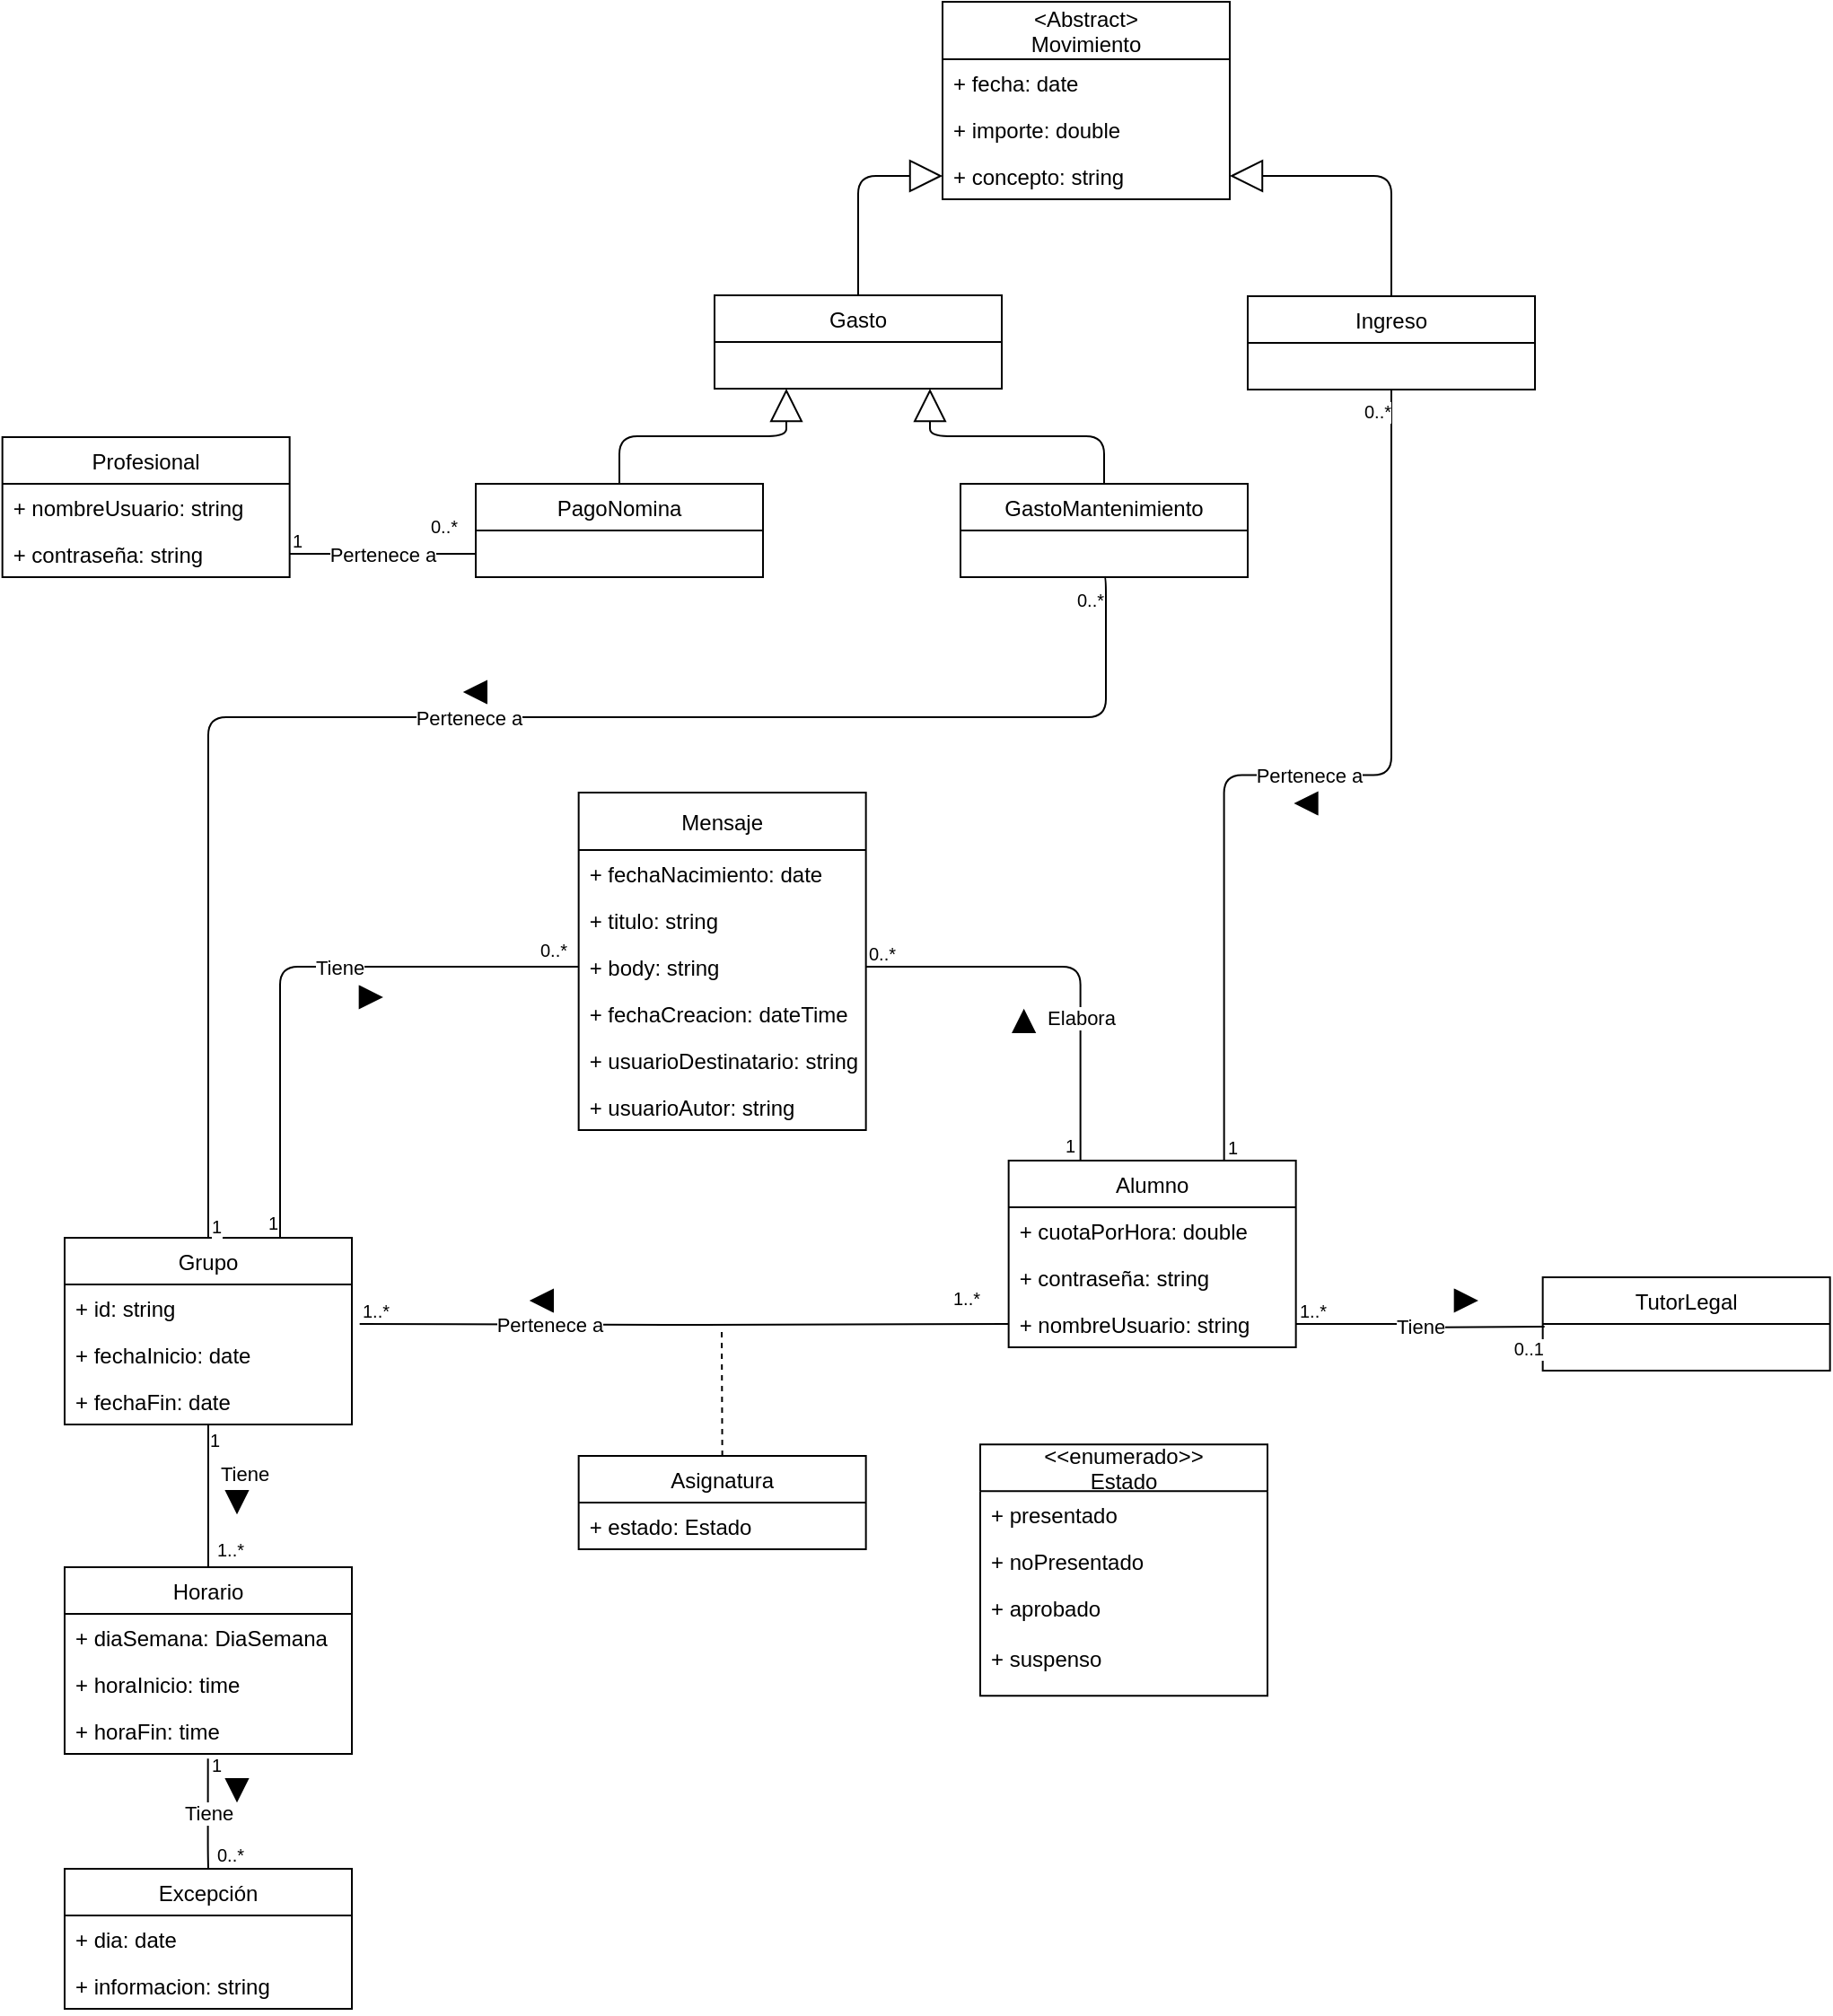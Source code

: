 <mxfile version="12.5.5" type="device"><diagram id="-ycsnL15vyK_JMRTEgi1" name="Page-1"><mxGraphModel dx="1865" dy="580" grid="1" gridSize="10" guides="1" tooltips="1" connect="1" arrows="1" fold="1" page="1" pageScale="1" pageWidth="827" pageHeight="1169" math="0" shadow="0"><root><mxCell id="0"/><mxCell id="1" parent="0"/><mxCell id="RRYUfjLosd6RAKBE6l01-1" value="PagoNomina" style="swimlane;fontStyle=0;childLayout=stackLayout;horizontal=1;startSize=26;fillColor=none;horizontalStack=0;resizeParent=1;resizeParentMax=0;resizeLast=0;collapsible=1;marginBottom=0;" parent="1" vertex="1"><mxGeometry x="109" y="338.5" width="160" height="52" as="geometry"/></mxCell><mxCell id="RRYUfjLosd6RAKBE6l01-2" value="GastoMantenimiento" style="swimlane;fontStyle=0;childLayout=stackLayout;horizontal=1;startSize=26;fillColor=none;horizontalStack=0;resizeParent=1;resizeParentMax=0;resizeLast=0;collapsible=1;marginBottom=0;" parent="1" vertex="1"><mxGeometry x="379" y="338.5" width="160" height="52" as="geometry"/></mxCell><mxCell id="RRYUfjLosd6RAKBE6l01-3" value="Gasto" style="swimlane;fontStyle=0;childLayout=stackLayout;horizontal=1;startSize=26;fillColor=none;horizontalStack=0;resizeParent=1;resizeParentMax=0;resizeLast=0;collapsible=1;marginBottom=0;" parent="1" vertex="1"><mxGeometry x="242" y="233.5" width="160" height="52" as="geometry"/></mxCell><mxCell id="RRYUfjLosd6RAKBE6l01-4" value="Ingreso" style="swimlane;fontStyle=0;childLayout=stackLayout;horizontal=1;startSize=26;fillColor=none;horizontalStack=0;resizeParent=1;resizeParentMax=0;resizeLast=0;collapsible=1;marginBottom=0;" parent="1" vertex="1"><mxGeometry x="539" y="234" width="160" height="52" as="geometry"/></mxCell><mxCell id="RRYUfjLosd6RAKBE6l01-5" value="&lt;Abstract&gt;&#10;Movimiento" style="swimlane;fontStyle=0;childLayout=stackLayout;horizontal=1;startSize=32;fillColor=none;horizontalStack=0;resizeParent=1;resizeParentMax=0;resizeLast=0;collapsible=1;marginBottom=0;" parent="1" vertex="1"><mxGeometry x="369" y="70" width="160" height="110" as="geometry"/></mxCell><mxCell id="RRYUfjLosd6RAKBE6l01-6" value="+ fecha: date" style="text;strokeColor=none;fillColor=none;align=left;verticalAlign=top;spacingLeft=4;spacingRight=4;overflow=hidden;rotatable=0;points=[[0,0.5],[1,0.5]];portConstraint=eastwest;" parent="RRYUfjLosd6RAKBE6l01-5" vertex="1"><mxGeometry y="32" width="160" height="26" as="geometry"/></mxCell><mxCell id="RRYUfjLosd6RAKBE6l01-7" value="+ importe: double" style="text;strokeColor=none;fillColor=none;align=left;verticalAlign=top;spacingLeft=4;spacingRight=4;overflow=hidden;rotatable=0;points=[[0,0.5],[1,0.5]];portConstraint=eastwest;" parent="RRYUfjLosd6RAKBE6l01-5" vertex="1"><mxGeometry y="58" width="160" height="26" as="geometry"/></mxCell><mxCell id="RRYUfjLosd6RAKBE6l01-8" value="+ concepto: string" style="text;strokeColor=none;fillColor=none;align=left;verticalAlign=top;spacingLeft=4;spacingRight=4;overflow=hidden;rotatable=0;points=[[0,0.5],[1,0.5]];portConstraint=eastwest;" parent="RRYUfjLosd6RAKBE6l01-5" vertex="1"><mxGeometry y="84" width="160" height="26" as="geometry"/></mxCell><mxCell id="RRYUfjLosd6RAKBE6l01-9" value="Grupo" style="swimlane;fontStyle=0;childLayout=stackLayout;horizontal=1;startSize=26;fillColor=none;horizontalStack=0;resizeParent=1;resizeParentMax=0;resizeLast=0;collapsible=1;marginBottom=0;" parent="1" vertex="1"><mxGeometry x="-120" y="758.5" width="160" height="104" as="geometry"/></mxCell><mxCell id="RRYUfjLosd6RAKBE6l01-10" value="+ id: string" style="text;strokeColor=none;fillColor=none;align=left;verticalAlign=top;spacingLeft=4;spacingRight=4;overflow=hidden;rotatable=0;points=[[0,0.5],[1,0.5]];portConstraint=eastwest;" parent="RRYUfjLosd6RAKBE6l01-9" vertex="1"><mxGeometry y="26" width="160" height="26" as="geometry"/></mxCell><mxCell id="RRYUfjLosd6RAKBE6l01-11" value="+ fechaInicio: date" style="text;strokeColor=none;fillColor=none;align=left;verticalAlign=top;spacingLeft=4;spacingRight=4;overflow=hidden;rotatable=0;points=[[0,0.5],[1,0.5]];portConstraint=eastwest;" parent="RRYUfjLosd6RAKBE6l01-9" vertex="1"><mxGeometry y="52" width="160" height="26" as="geometry"/></mxCell><mxCell id="RRYUfjLosd6RAKBE6l01-12" value="+ fechaFin: date" style="text;strokeColor=none;fillColor=none;align=left;verticalAlign=top;spacingLeft=4;spacingRight=4;overflow=hidden;rotatable=0;points=[[0,0.5],[1,0.5]];portConstraint=eastwest;" parent="RRYUfjLosd6RAKBE6l01-9" vertex="1"><mxGeometry y="78" width="160" height="26" as="geometry"/></mxCell><mxCell id="RRYUfjLosd6RAKBE6l01-13" value="Horario" style="swimlane;fontStyle=0;childLayout=stackLayout;horizontal=1;startSize=26;fillColor=none;horizontalStack=0;resizeParent=1;resizeParentMax=0;resizeLast=0;collapsible=1;marginBottom=0;" parent="1" vertex="1"><mxGeometry x="-120.0" y="942" width="160" height="104" as="geometry"/></mxCell><mxCell id="RRYUfjLosd6RAKBE6l01-14" value="+ diaSemana: DiaSemana" style="text;strokeColor=none;fillColor=none;align=left;verticalAlign=top;spacingLeft=4;spacingRight=4;overflow=hidden;rotatable=0;points=[[0,0.5],[1,0.5]];portConstraint=eastwest;" parent="RRYUfjLosd6RAKBE6l01-13" vertex="1"><mxGeometry y="26" width="160" height="26" as="geometry"/></mxCell><mxCell id="RRYUfjLosd6RAKBE6l01-15" value="+ horaInicio: time" style="text;strokeColor=none;fillColor=none;align=left;verticalAlign=top;spacingLeft=4;spacingRight=4;overflow=hidden;rotatable=0;points=[[0,0.5],[1,0.5]];portConstraint=eastwest;" parent="RRYUfjLosd6RAKBE6l01-13" vertex="1"><mxGeometry y="52" width="160" height="26" as="geometry"/></mxCell><mxCell id="RRYUfjLosd6RAKBE6l01-16" value="+ horaFin: time" style="text;strokeColor=none;fillColor=none;align=left;verticalAlign=top;spacingLeft=4;spacingRight=4;overflow=hidden;rotatable=0;points=[[0,0.5],[1,0.5]];portConstraint=eastwest;" parent="RRYUfjLosd6RAKBE6l01-13" vertex="1"><mxGeometry y="78" width="160" height="26" as="geometry"/></mxCell><mxCell id="RRYUfjLosd6RAKBE6l01-17" value="Excepción" style="swimlane;fontStyle=0;childLayout=stackLayout;horizontal=1;startSize=26;fillColor=none;horizontalStack=0;resizeParent=1;resizeParentMax=0;resizeLast=0;collapsible=1;marginBottom=0;" parent="1" vertex="1"><mxGeometry x="-120" y="1110" width="160" height="78" as="geometry"/></mxCell><mxCell id="RRYUfjLosd6RAKBE6l01-18" value="+ dia: date" style="text;strokeColor=none;fillColor=none;align=left;verticalAlign=top;spacingLeft=4;spacingRight=4;overflow=hidden;rotatable=0;points=[[0,0.5],[1,0.5]];portConstraint=eastwest;" parent="RRYUfjLosd6RAKBE6l01-17" vertex="1"><mxGeometry y="26" width="160" height="26" as="geometry"/></mxCell><mxCell id="RRYUfjLosd6RAKBE6l01-19" value="+ informacion: string" style="text;strokeColor=none;fillColor=none;align=left;verticalAlign=top;spacingLeft=4;spacingRight=4;overflow=hidden;rotatable=0;points=[[0,0.5],[1,0.5]];portConstraint=eastwest;" parent="RRYUfjLosd6RAKBE6l01-17" vertex="1"><mxGeometry y="52" width="160" height="26" as="geometry"/></mxCell><mxCell id="RRYUfjLosd6RAKBE6l01-20" value="Alumno" style="swimlane;fontStyle=0;childLayout=stackLayout;horizontal=1;startSize=26;fillColor=none;horizontalStack=0;resizeParent=1;resizeParentMax=0;resizeLast=0;collapsible=1;marginBottom=0;" parent="1" vertex="1"><mxGeometry x="405.83" y="715.5" width="160" height="104" as="geometry"/></mxCell><mxCell id="RRYUfjLosd6RAKBE6l01-21" value="+ cuotaPorHora: double" style="text;strokeColor=none;fillColor=none;align=left;verticalAlign=top;spacingLeft=4;spacingRight=4;overflow=hidden;rotatable=0;points=[[0,0.5],[1,0.5]];portConstraint=eastwest;" parent="RRYUfjLosd6RAKBE6l01-20" vertex="1"><mxGeometry y="26" width="160" height="26" as="geometry"/></mxCell><mxCell id="RRYUfjLosd6RAKBE6l01-22" value="+ contraseña: string" style="text;strokeColor=none;fillColor=none;align=left;verticalAlign=top;spacingLeft=4;spacingRight=4;overflow=hidden;rotatable=0;points=[[0,0.5],[1,0.5]];portConstraint=eastwest;" parent="RRYUfjLosd6RAKBE6l01-20" vertex="1"><mxGeometry y="52" width="160" height="26" as="geometry"/></mxCell><mxCell id="RRYUfjLosd6RAKBE6l01-23" value="+ nombreUsuario: string" style="text;strokeColor=none;fillColor=none;align=left;verticalAlign=top;spacingLeft=4;spacingRight=4;overflow=hidden;rotatable=0;points=[[0,0.5],[1,0.5]];portConstraint=eastwest;" parent="RRYUfjLosd6RAKBE6l01-20" vertex="1"><mxGeometry y="78" width="160" height="26" as="geometry"/></mxCell><mxCell id="RRYUfjLosd6RAKBE6l01-24" value="TutorLegal" style="swimlane;fontStyle=0;childLayout=stackLayout;horizontal=1;startSize=26;fillColor=none;horizontalStack=0;resizeParent=1;resizeParentMax=0;resizeLast=0;collapsible=1;marginBottom=0;" parent="1" vertex="1"><mxGeometry x="703.33" y="780.5" width="160" height="52" as="geometry"/></mxCell><mxCell id="RRYUfjLosd6RAKBE6l01-25" value="Mensaje" style="swimlane;fontStyle=0;childLayout=stackLayout;horizontal=1;startSize=32;fillColor=none;horizontalStack=0;resizeParent=1;resizeParentMax=0;resizeLast=0;collapsible=1;marginBottom=0;" parent="1" vertex="1"><mxGeometry x="166.33" y="510.5" width="160" height="188" as="geometry"/></mxCell><mxCell id="RRYUfjLosd6RAKBE6l01-26" value="+ fechaNacimiento: date" style="text;strokeColor=none;fillColor=none;align=left;verticalAlign=top;spacingLeft=4;spacingRight=4;overflow=hidden;rotatable=0;points=[[0,0.5],[1,0.5]];portConstraint=eastwest;" parent="RRYUfjLosd6RAKBE6l01-25" vertex="1"><mxGeometry y="32" width="160" height="26" as="geometry"/></mxCell><mxCell id="RRYUfjLosd6RAKBE6l01-27" value="+ titulo: string" style="text;strokeColor=none;fillColor=none;align=left;verticalAlign=top;spacingLeft=4;spacingRight=4;overflow=hidden;rotatable=0;points=[[0,0.5],[1,0.5]];portConstraint=eastwest;" parent="RRYUfjLosd6RAKBE6l01-25" vertex="1"><mxGeometry y="58" width="160" height="26" as="geometry"/></mxCell><mxCell id="RRYUfjLosd6RAKBE6l01-28" value="+ body: string" style="text;strokeColor=none;fillColor=none;align=left;verticalAlign=top;spacingLeft=4;spacingRight=4;overflow=hidden;rotatable=0;points=[[0,0.5],[1,0.5]];portConstraint=eastwest;" parent="RRYUfjLosd6RAKBE6l01-25" vertex="1"><mxGeometry y="84" width="160" height="26" as="geometry"/></mxCell><mxCell id="RRYUfjLosd6RAKBE6l01-29" value="+ fechaCreacion: dateTime" style="text;strokeColor=none;fillColor=none;align=left;verticalAlign=top;spacingLeft=4;spacingRight=4;overflow=hidden;rotatable=0;points=[[0,0.5],[1,0.5]];portConstraint=eastwest;" parent="RRYUfjLosd6RAKBE6l01-25" vertex="1"><mxGeometry y="110" width="160" height="26" as="geometry"/></mxCell><mxCell id="RRYUfjLosd6RAKBE6l01-30" value="+ usuarioDestinatario: string" style="text;strokeColor=none;fillColor=none;align=left;verticalAlign=top;spacingLeft=4;spacingRight=4;overflow=hidden;rotatable=0;points=[[0,0.5],[1,0.5]];portConstraint=eastwest;" parent="RRYUfjLosd6RAKBE6l01-25" vertex="1"><mxGeometry y="136" width="160" height="26" as="geometry"/></mxCell><mxCell id="RRYUfjLosd6RAKBE6l01-31" value="+ usuarioAutor: string" style="text;strokeColor=none;fillColor=none;align=left;verticalAlign=top;spacingLeft=4;spacingRight=4;overflow=hidden;rotatable=0;points=[[0,0.5],[1,0.5]];portConstraint=eastwest;" parent="RRYUfjLosd6RAKBE6l01-25" vertex="1"><mxGeometry y="162" width="160" height="26" as="geometry"/></mxCell><mxCell id="RRYUfjLosd6RAKBE6l01-32" value="" style="endArrow=block;endSize=16;endFill=0;html=1;exitX=0.5;exitY=0;exitDx=0;exitDy=0;edgeStyle=orthogonalEdgeStyle;" parent="1" source="RRYUfjLosd6RAKBE6l01-3" target="RRYUfjLosd6RAKBE6l01-8" edge="1"><mxGeometry width="160" relative="1" as="geometry"><mxPoint x="409" y="472" as="sourcePoint"/><mxPoint x="409" y="452" as="targetPoint"/></mxGeometry></mxCell><mxCell id="RRYUfjLosd6RAKBE6l01-33" value="" style="endArrow=block;endSize=16;endFill=0;html=1;exitX=0.5;exitY=0;exitDx=0;exitDy=0;edgeStyle=orthogonalEdgeStyle;" parent="1" source="RRYUfjLosd6RAKBE6l01-4" target="RRYUfjLosd6RAKBE6l01-8" edge="1"><mxGeometry width="160" relative="1" as="geometry"><mxPoint x="349" y="244.0" as="sourcePoint"/><mxPoint x="437.657" y="190.0" as="targetPoint"/></mxGeometry></mxCell><mxCell id="RRYUfjLosd6RAKBE6l01-34" value="" style="endArrow=block;endSize=16;endFill=0;html=1;exitX=0.5;exitY=0;exitDx=0;exitDy=0;entryX=0.25;entryY=1;entryDx=0;entryDy=0;edgeStyle=orthogonalEdgeStyle;" parent="1" source="RRYUfjLosd6RAKBE6l01-1" target="RRYUfjLosd6RAKBE6l01-3" edge="1"><mxGeometry width="160" relative="1" as="geometry"><mxPoint x="359" y="254.0" as="sourcePoint"/><mxPoint x="447.657" y="200.0" as="targetPoint"/></mxGeometry></mxCell><mxCell id="RRYUfjLosd6RAKBE6l01-35" value="" style="endArrow=block;endSize=16;endFill=0;html=1;exitX=0.5;exitY=0;exitDx=0;exitDy=0;entryX=0.75;entryY=1;entryDx=0;entryDy=0;edgeStyle=orthogonalEdgeStyle;" parent="1" source="RRYUfjLosd6RAKBE6l01-2" target="RRYUfjLosd6RAKBE6l01-3" edge="1"><mxGeometry width="160" relative="1" as="geometry"><mxPoint x="369" y="264.0" as="sourcePoint"/><mxPoint x="457.657" y="210.0" as="targetPoint"/></mxGeometry></mxCell><mxCell id="RRYUfjLosd6RAKBE6l01-36" value="Tiene" style="endArrow=none;html=1;endSize=12;startArrow=none;startSize=14;startFill=0;edgeStyle=orthogonalEdgeStyle;endFill=0;exitX=1;exitY=0.5;exitDx=0;exitDy=0;" parent="1" source="RRYUfjLosd6RAKBE6l01-23" edge="1"><mxGeometry relative="1" as="geometry"><mxPoint x="256.33" y="425.5" as="sourcePoint"/><mxPoint x="704.33" y="808" as="targetPoint"/></mxGeometry></mxCell><mxCell id="RRYUfjLosd6RAKBE6l01-37" value="1..*" style="resizable=0;html=1;align=left;verticalAlign=top;labelBackgroundColor=#ffffff;fontSize=10;" parent="RRYUfjLosd6RAKBE6l01-36" connectable="0" vertex="1"><mxGeometry x="-1" relative="1" as="geometry"><mxPoint y="-20" as="offset"/></mxGeometry></mxCell><mxCell id="RRYUfjLosd6RAKBE6l01-38" value="0..1" style="resizable=0;html=1;align=right;verticalAlign=top;labelBackgroundColor=#ffffff;fontSize=10;" parent="RRYUfjLosd6RAKBE6l01-36" connectable="0" vertex="1"><mxGeometry x="1" relative="1" as="geometry"/></mxCell><mxCell id="RRYUfjLosd6RAKBE6l01-39" value="Tiene" style="endArrow=none;html=1;endSize=12;startArrow=none;startSize=14;startFill=0;edgeStyle=orthogonalEdgeStyle;endFill=0;entryX=0.5;entryY=0;entryDx=0;entryDy=0;exitX=0.5;exitY=1;exitDx=0;exitDy=0;" parent="1" source="RRYUfjLosd6RAKBE6l01-9" target="RRYUfjLosd6RAKBE6l01-13" edge="1"><mxGeometry x="-0.035" y="23" relative="1" as="geometry"><mxPoint x="-36" y="860" as="sourcePoint"/><mxPoint x="266.33" y="281.5" as="targetPoint"/><mxPoint x="-3" y="-11" as="offset"/><Array as="points"/></mxGeometry></mxCell><mxCell id="RRYUfjLosd6RAKBE6l01-40" value="1" style="resizable=0;html=1;align=left;verticalAlign=top;labelBackgroundColor=#ffffff;fontSize=10;" parent="RRYUfjLosd6RAKBE6l01-39" connectable="0" vertex="1"><mxGeometry x="-1" relative="1" as="geometry"><mxPoint x="-1" y="-4" as="offset"/></mxGeometry></mxCell><mxCell id="RRYUfjLosd6RAKBE6l01-41" value="1..*" style="resizable=0;html=1;align=right;verticalAlign=top;labelBackgroundColor=#ffffff;fontSize=10;" parent="RRYUfjLosd6RAKBE6l01-39" connectable="0" vertex="1"><mxGeometry x="1" relative="1" as="geometry"><mxPoint x="20" y="-22.1" as="offset"/></mxGeometry></mxCell><mxCell id="RRYUfjLosd6RAKBE6l01-43" value="Pertenece a" style="endArrow=none;html=1;endSize=12;startArrow=none;startSize=14;startFill=0;edgeStyle=orthogonalEdgeStyle;endFill=0;exitX=1;exitY=0.5;exitDx=0;exitDy=0;entryX=0;entryY=0.5;entryDx=0;entryDy=0;" parent="1" target="RRYUfjLosd6RAKBE6l01-23" edge="1"><mxGeometry x="-0.415" relative="1" as="geometry"><mxPoint x="44.33" y="806.5" as="sourcePoint"/><mxPoint x="1043.616" y="481.071" as="targetPoint"/><mxPoint as="offset"/></mxGeometry></mxCell><mxCell id="RRYUfjLosd6RAKBE6l01-44" value="1..*" style="resizable=0;html=1;align=left;verticalAlign=top;labelBackgroundColor=#ffffff;fontSize=10;" parent="RRYUfjLosd6RAKBE6l01-43" connectable="0" vertex="1"><mxGeometry x="-1" relative="1" as="geometry"><mxPoint y="-20" as="offset"/></mxGeometry></mxCell><mxCell id="RRYUfjLosd6RAKBE6l01-45" value="1..*" style="resizable=0;html=1;align=right;verticalAlign=top;labelBackgroundColor=#ffffff;fontSize=10;" parent="RRYUfjLosd6RAKBE6l01-43" connectable="0" vertex="1"><mxGeometry x="1" relative="1" as="geometry"><mxPoint x="-15.76" y="-26.5" as="offset"/></mxGeometry></mxCell><mxCell id="RRYUfjLosd6RAKBE6l01-46" value="Tiene" style="endArrow=none;html=1;endSize=12;startArrow=none;startSize=14;startFill=0;edgeStyle=orthogonalEdgeStyle;endFill=0;entryX=0.5;entryY=0;entryDx=0;entryDy=0;exitX=0.499;exitY=1.1;exitDx=0;exitDy=0;exitPerimeter=0;" parent="1" source="RRYUfjLosd6RAKBE6l01-16" target="RRYUfjLosd6RAKBE6l01-17" edge="1"><mxGeometry relative="1" as="geometry"><mxPoint x="963.33" y="579.643" as="sourcePoint"/><mxPoint x="1053.616" y="491.071" as="targetPoint"/><Array as="points"><mxPoint x="-40" y="1100"/><mxPoint x="-40" y="1100"/></Array></mxGeometry></mxCell><mxCell id="RRYUfjLosd6RAKBE6l01-47" value="1" style="resizable=0;html=1;align=left;verticalAlign=top;labelBackgroundColor=#ffffff;fontSize=10;" parent="RRYUfjLosd6RAKBE6l01-46" connectable="0" vertex="1"><mxGeometry x="-1" relative="1" as="geometry"><mxPoint y="-8.8" as="offset"/></mxGeometry></mxCell><mxCell id="RRYUfjLosd6RAKBE6l01-48" value="0..*" style="resizable=0;html=1;align=right;verticalAlign=top;labelBackgroundColor=#ffffff;fontSize=10;" parent="RRYUfjLosd6RAKBE6l01-46" connectable="0" vertex="1"><mxGeometry x="1" relative="1" as="geometry"><mxPoint x="20" y="-20" as="offset"/></mxGeometry></mxCell><mxCell id="RRYUfjLosd6RAKBE6l01-50" value="Pertenece a" style="endArrow=none;html=1;endSize=12;startArrow=none;startSize=14;startFill=0;edgeStyle=orthogonalEdgeStyle;endFill=0;exitX=0.75;exitY=0;exitDx=0;exitDy=0;entryX=0.5;entryY=1;entryDx=0;entryDy=0;" parent="1" source="RRYUfjLosd6RAKBE6l01-20" target="RRYUfjLosd6RAKBE6l01-4" edge="1"><mxGeometry relative="1" as="geometry"><mxPoint x="49.667" y="859.833" as="sourcePoint"/><mxPoint x="411.333" y="859.833" as="targetPoint"/></mxGeometry></mxCell><mxCell id="RRYUfjLosd6RAKBE6l01-51" value="1" style="resizable=0;html=1;align=left;verticalAlign=top;labelBackgroundColor=#ffffff;fontSize=10;" parent="RRYUfjLosd6RAKBE6l01-50" connectable="0" vertex="1"><mxGeometry x="-1" relative="1" as="geometry"><mxPoint y="-20" as="offset"/></mxGeometry></mxCell><mxCell id="RRYUfjLosd6RAKBE6l01-52" value="0..*" style="resizable=0;html=1;align=right;verticalAlign=top;labelBackgroundColor=#ffffff;fontSize=10;" parent="RRYUfjLosd6RAKBE6l01-50" connectable="0" vertex="1"><mxGeometry x="1" relative="1" as="geometry"/></mxCell><mxCell id="RRYUfjLosd6RAKBE6l01-53" value="Pertenece a" style="endArrow=none;html=1;endSize=12;startArrow=none;startSize=14;startFill=0;edgeStyle=orthogonalEdgeStyle;endFill=0;entryX=0.5;entryY=1;entryDx=0;entryDy=0;exitX=0.5;exitY=0;exitDx=0;exitDy=0;" parent="1" source="RRYUfjLosd6RAKBE6l01-9" target="RRYUfjLosd6RAKBE6l01-2" edge="1"><mxGeometry relative="1" as="geometry"><mxPoint x="10" y="738.5" as="sourcePoint"/><mxPoint x="421.333" y="869.833" as="targetPoint"/><Array as="points"><mxPoint x="-40" y="468.5"/><mxPoint x="460" y="468.5"/></Array></mxGeometry></mxCell><mxCell id="RRYUfjLosd6RAKBE6l01-54" value="1" style="resizable=0;html=1;align=left;verticalAlign=top;labelBackgroundColor=#ffffff;fontSize=10;" parent="RRYUfjLosd6RAKBE6l01-53" connectable="0" vertex="1"><mxGeometry x="-1" relative="1" as="geometry"><mxPoint y="-18.14" as="offset"/></mxGeometry></mxCell><mxCell id="RRYUfjLosd6RAKBE6l01-55" value="0..*" style="resizable=0;html=1;align=right;verticalAlign=top;labelBackgroundColor=#ffffff;fontSize=10;" parent="RRYUfjLosd6RAKBE6l01-53" connectable="0" vertex="1"><mxGeometry x="1" relative="1" as="geometry"/></mxCell><mxCell id="RRYUfjLosd6RAKBE6l01-56" value="" style="resizable=0;html=1;align=right;verticalAlign=top;labelBackgroundColor=#ffffff;fontSize=10;" parent="1" connectable="0" vertex="1"><mxGeometry x="108.427" y="364.502" as="geometry"/></mxCell><mxCell id="RRYUfjLosd6RAKBE6l01-57" value="" style="verticalLabelPosition=bottom;verticalAlign=top;html=1;shape=mxgraph.basic.acute_triangle;dx=0.5;fillColor=#000000;rotation=-90;" parent="1" vertex="1"><mxGeometry x="103" y="448.5" width="12" height="12" as="geometry"/></mxCell><mxCell id="RRYUfjLosd6RAKBE6l01-58" value="" style="verticalLabelPosition=bottom;verticalAlign=top;html=1;shape=mxgraph.basic.acute_triangle;dx=0.5;fillColor=#000000;rotation=-180;" parent="1" vertex="1"><mxGeometry x="-30" y="899.5" width="12" height="12" as="geometry"/></mxCell><mxCell id="RRYUfjLosd6RAKBE6l01-59" value="" style="verticalLabelPosition=bottom;verticalAlign=top;html=1;shape=mxgraph.basic.acute_triangle;dx=0.5;fillColor=#000000;rotation=0;" parent="1" vertex="1"><mxGeometry x="408.33" y="632" width="12" height="12" as="geometry"/></mxCell><mxCell id="RRYUfjLosd6RAKBE6l01-60" value="Elabora" style="endArrow=none;html=1;endSize=12;startArrow=none;startSize=14;startFill=0;edgeStyle=orthogonalEdgeStyle;endFill=0;exitX=1;exitY=0.5;exitDx=0;exitDy=0;entryX=0.25;entryY=0;entryDx=0;entryDy=0;" parent="1" source="RRYUfjLosd6RAKBE6l01-28" target="RRYUfjLosd6RAKBE6l01-20" edge="1"><mxGeometry x="0.049" y="-28" relative="1" as="geometry"><mxPoint x="54.468" y="816.155" as="sourcePoint"/><mxPoint x="415.847" y="816.155" as="targetPoint"/><mxPoint x="28" y="28" as="offset"/></mxGeometry></mxCell><mxCell id="RRYUfjLosd6RAKBE6l01-61" value="0..*" style="resizable=0;html=1;align=left;verticalAlign=top;labelBackgroundColor=#ffffff;fontSize=10;" parent="RRYUfjLosd6RAKBE6l01-60" connectable="0" vertex="1"><mxGeometry x="-1" relative="1" as="geometry"><mxPoint y="-20" as="offset"/></mxGeometry></mxCell><mxCell id="RRYUfjLosd6RAKBE6l01-62" value="1" style="resizable=0;html=1;align=right;verticalAlign=top;labelBackgroundColor=#ffffff;fontSize=10;" parent="RRYUfjLosd6RAKBE6l01-60" connectable="0" vertex="1"><mxGeometry x="1" relative="1" as="geometry"><mxPoint x="-2.5" y="-20.5" as="offset"/></mxGeometry></mxCell><mxCell id="RRYUfjLosd6RAKBE6l01-63" value="Tiene" style="endArrow=none;html=1;endSize=12;startArrow=none;startSize=14;startFill=0;edgeStyle=orthogonalEdgeStyle;endFill=0;exitX=0;exitY=0.5;exitDx=0;exitDy=0;entryX=0.75;entryY=0;entryDx=0;entryDy=0;" parent="1" source="RRYUfjLosd6RAKBE6l01-28" target="RRYUfjLosd6RAKBE6l01-9" edge="1"><mxGeometry x="-0.163" relative="1" as="geometry"><mxPoint x="64.468" y="826.155" as="sourcePoint"/><mxPoint x="4.33" y="715.5" as="targetPoint"/><mxPoint as="offset"/></mxGeometry></mxCell><mxCell id="RRYUfjLosd6RAKBE6l01-64" value="0..*" style="resizable=0;html=1;align=left;verticalAlign=top;labelBackgroundColor=#ffffff;fontSize=10;" parent="RRYUfjLosd6RAKBE6l01-63" connectable="0" vertex="1"><mxGeometry x="-1" relative="1" as="geometry"><mxPoint x="-23" y="-22" as="offset"/></mxGeometry></mxCell><mxCell id="RRYUfjLosd6RAKBE6l01-65" value="1" style="resizable=0;html=1;align=right;verticalAlign=top;labelBackgroundColor=#ffffff;fontSize=10;" parent="RRYUfjLosd6RAKBE6l01-63" connectable="0" vertex="1"><mxGeometry x="1" relative="1" as="geometry"><mxPoint x="-1" y="-20.5" as="offset"/></mxGeometry></mxCell><mxCell id="RRYUfjLosd6RAKBE6l01-66" value="" style="verticalLabelPosition=bottom;verticalAlign=top;html=1;shape=mxgraph.basic.acute_triangle;dx=0.5;fillColor=#000000;rotation=-90;" parent="1" vertex="1"><mxGeometry x="140" y="787.5" width="12" height="12" as="geometry"/></mxCell><mxCell id="RRYUfjLosd6RAKBE6l01-67" value="" style="verticalLabelPosition=bottom;verticalAlign=top;html=1;shape=mxgraph.basic.acute_triangle;dx=0.5;fillColor=#000000;rotation=-180;" parent="1" vertex="1"><mxGeometry x="-30" y="1060" width="12" height="12" as="geometry"/></mxCell><mxCell id="RRYUfjLosd6RAKBE6l01-68" value="" style="verticalLabelPosition=bottom;verticalAlign=top;html=1;shape=mxgraph.basic.acute_triangle;dx=0.5;fillColor=#000000;rotation=90;" parent="1" vertex="1"><mxGeometry x="44.33" y="618.5" width="12" height="12" as="geometry"/></mxCell><mxCell id="RRYUfjLosd6RAKBE6l01-69" value="" style="verticalLabelPosition=bottom;verticalAlign=top;html=1;shape=mxgraph.basic.acute_triangle;dx=0.5;fillColor=#000000;rotation=90;" parent="1" vertex="1"><mxGeometry x="654.33" y="787.5" width="12" height="12" as="geometry"/></mxCell><mxCell id="RRYUfjLosd6RAKBE6l01-70" value="" style="verticalLabelPosition=bottom;verticalAlign=top;html=1;shape=mxgraph.basic.acute_triangle;dx=0.5;fillColor=#000000;rotation=-90;" parent="1" vertex="1"><mxGeometry x="565.83" y="510.5" width="12" height="12" as="geometry"/></mxCell><mxCell id="RRYUfjLosd6RAKBE6l01-72" value="Profesional" style="swimlane;fontStyle=0;childLayout=stackLayout;horizontal=1;startSize=26;fillColor=none;horizontalStack=0;resizeParent=1;resizeParentMax=0;resizeLast=0;collapsible=1;marginBottom=0;" parent="1" vertex="1"><mxGeometry x="-154.67" y="312.5" width="160" height="78" as="geometry"/></mxCell><mxCell id="RRYUfjLosd6RAKBE6l01-74" value="+ nombreUsuario: string" style="text;strokeColor=none;fillColor=none;align=left;verticalAlign=top;spacingLeft=4;spacingRight=4;overflow=hidden;rotatable=0;points=[[0,0.5],[1,0.5]];portConstraint=eastwest;" parent="RRYUfjLosd6RAKBE6l01-72" vertex="1"><mxGeometry y="26" width="160" height="26" as="geometry"/></mxCell><mxCell id="RRYUfjLosd6RAKBE6l01-75" value="+ contraseña: string" style="text;strokeColor=none;fillColor=none;align=left;verticalAlign=top;spacingLeft=4;spacingRight=4;overflow=hidden;rotatable=0;points=[[0,0.5],[1,0.5]];portConstraint=eastwest;" parent="RRYUfjLosd6RAKBE6l01-72" vertex="1"><mxGeometry y="52" width="160" height="26" as="geometry"/></mxCell><mxCell id="RRYUfjLosd6RAKBE6l01-79" value="Pertenece a" style="endArrow=none;html=1;endSize=12;startArrow=none;startSize=14;startFill=0;edgeStyle=orthogonalEdgeStyle;endFill=0;exitX=1;exitY=0.5;exitDx=0;exitDy=0;entryX=0;entryY=0.75;entryDx=0;entryDy=0;" parent="1" source="RRYUfjLosd6RAKBE6l01-75" target="RRYUfjLosd6RAKBE6l01-1" edge="1"><mxGeometry relative="1" as="geometry"><mxPoint x="80.667" y="1061.333" as="sourcePoint"/><mxPoint x="120.0" y="546" as="targetPoint"/></mxGeometry></mxCell><mxCell id="RRYUfjLosd6RAKBE6l01-80" value="1" style="resizable=0;html=1;align=left;verticalAlign=top;labelBackgroundColor=#ffffff;fontSize=10;" parent="RRYUfjLosd6RAKBE6l01-79" connectable="0" vertex="1"><mxGeometry x="-1" relative="1" as="geometry"><mxPoint y="-20" as="offset"/></mxGeometry></mxCell><mxCell id="RRYUfjLosd6RAKBE6l01-81" value="0..*" style="resizable=0;html=1;align=right;verticalAlign=top;labelBackgroundColor=#ffffff;fontSize=10;" parent="RRYUfjLosd6RAKBE6l01-79" connectable="0" vertex="1"><mxGeometry x="1" relative="1" as="geometry"><mxPoint x="-9.17" y="-27.5" as="offset"/></mxGeometry></mxCell><mxCell id="zZ6V_aj1DHLzseXG-hZr-1" value="Asignatura" style="swimlane;fontStyle=0;childLayout=stackLayout;horizontal=1;startSize=26;fillColor=none;horizontalStack=0;resizeParent=1;resizeParentMax=0;resizeLast=0;collapsible=1;marginBottom=0;" vertex="1" parent="1"><mxGeometry x="166.33" y="880" width="160" height="52" as="geometry"/></mxCell><mxCell id="zZ6V_aj1DHLzseXG-hZr-2" value="+ estado: Estado" style="text;strokeColor=none;fillColor=none;align=left;verticalAlign=top;spacingLeft=4;spacingRight=4;overflow=hidden;rotatable=0;points=[[0,0.5],[1,0.5]];portConstraint=eastwest;" vertex="1" parent="zZ6V_aj1DHLzseXG-hZr-1"><mxGeometry y="26" width="160" height="26" as="geometry"/></mxCell><mxCell id="zZ6V_aj1DHLzseXG-hZr-6" value="" style="endArrow=none;dashed=1;html=1;exitX=0.5;exitY=0;exitDx=0;exitDy=0;" edge="1" parent="1" source="zZ6V_aj1DHLzseXG-hZr-1"><mxGeometry width="50" height="50" relative="1" as="geometry"><mxPoint x="219" y="869.5" as="sourcePoint"/><mxPoint x="246" y="810" as="targetPoint"/></mxGeometry></mxCell><mxCell id="zZ6V_aj1DHLzseXG-hZr-7" value="&lt;&lt;enumerado&gt;&gt;&#10;Estado" style="swimlane;fontStyle=0;childLayout=stackLayout;horizontal=1;startSize=26;fillColor=none;horizontalStack=0;resizeParent=1;resizeParentMax=0;resizeLast=0;collapsible=1;marginBottom=0;" vertex="1" parent="1"><mxGeometry x="390" y="873.6" width="160" height="140" as="geometry"/></mxCell><mxCell id="zZ6V_aj1DHLzseXG-hZr-8" value="+ presentado" style="text;strokeColor=none;fillColor=none;align=left;verticalAlign=top;spacingLeft=4;spacingRight=4;overflow=hidden;rotatable=0;points=[[0,0.5],[1,0.5]];portConstraint=eastwest;" vertex="1" parent="zZ6V_aj1DHLzseXG-hZr-7"><mxGeometry y="26" width="160" height="26" as="geometry"/></mxCell><mxCell id="zZ6V_aj1DHLzseXG-hZr-9" value="+ noPresentado" style="text;strokeColor=none;fillColor=none;align=left;verticalAlign=top;spacingLeft=4;spacingRight=4;overflow=hidden;rotatable=0;points=[[0,0.5],[1,0.5]];portConstraint=eastwest;" vertex="1" parent="zZ6V_aj1DHLzseXG-hZr-7"><mxGeometry y="52" width="160" height="26" as="geometry"/></mxCell><mxCell id="zZ6V_aj1DHLzseXG-hZr-10" value="+ aprobado&#10;&#10;+ suspenso" style="text;strokeColor=none;fillColor=none;align=left;verticalAlign=top;spacingLeft=4;spacingRight=4;overflow=hidden;rotatable=0;points=[[0,0.5],[1,0.5]];portConstraint=eastwest;" vertex="1" parent="zZ6V_aj1DHLzseXG-hZr-7"><mxGeometry y="78" width="160" height="62" as="geometry"/></mxCell></root></mxGraphModel></diagram></mxfile>